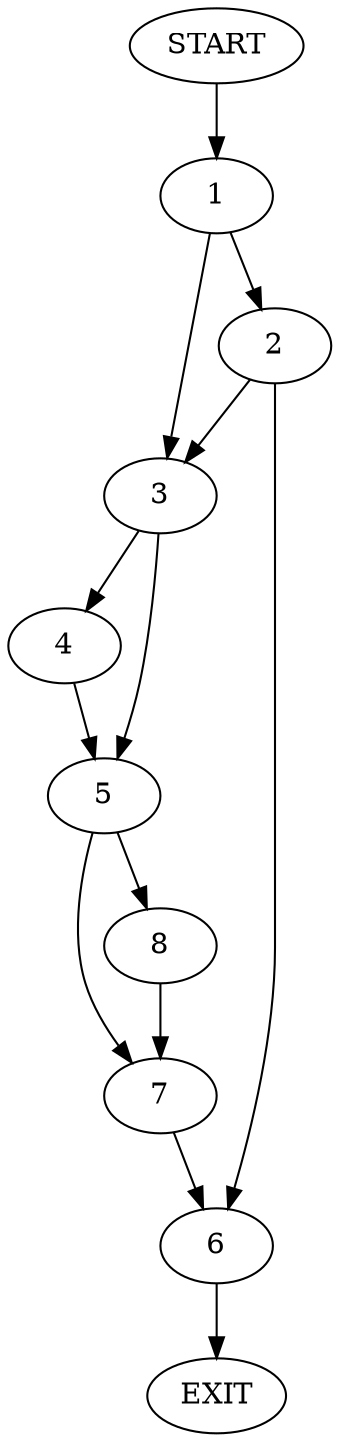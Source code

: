 digraph {
0 [label="START"]
9 [label="EXIT"]
0 -> 1
1 -> 2
1 -> 3
3 -> 4
3 -> 5
2 -> 3
2 -> 6
6 -> 9
4 -> 5
5 -> 7
5 -> 8
7 -> 6
8 -> 7
}
